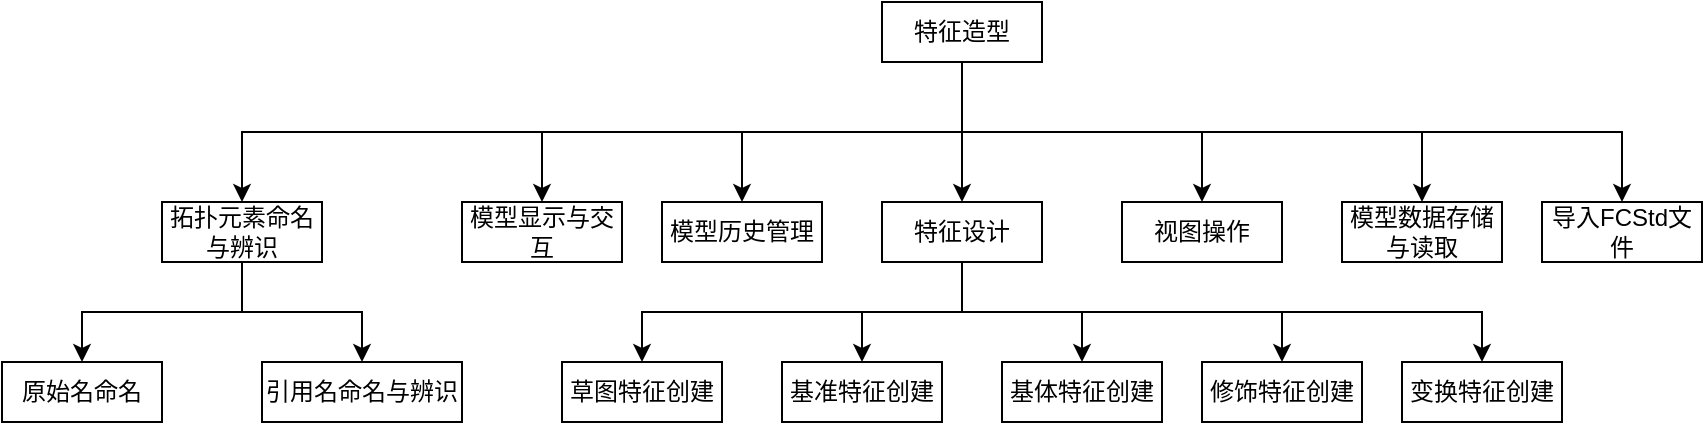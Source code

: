 <mxfile version="21.6.2" type="github">
  <diagram name="第 1 页" id="T1K_SR7KHrtajMiApyoW">
    <mxGraphModel dx="2117" dy="615" grid="1" gridSize="10" guides="1" tooltips="1" connect="1" arrows="1" fold="1" page="1" pageScale="1" pageWidth="827" pageHeight="1169" math="0" shadow="0">
      <root>
        <mxCell id="0" />
        <mxCell id="1" parent="0" />
        <mxCell id="eaz4WbXBE2tJXageCUFm-192" style="edgeStyle=orthogonalEdgeStyle;rounded=0;orthogonalLoop=1;jettySize=auto;html=1;exitX=0.25;exitY=1;exitDx=0;exitDy=0;entryX=0.5;entryY=0;entryDx=0;entryDy=0;" edge="1" parent="1" source="eaz4WbXBE2tJXageCUFm-94" target="eaz4WbXBE2tJXageCUFm-98">
          <mxGeometry relative="1" as="geometry">
            <Array as="points">
              <mxPoint x="160" y="50" />
              <mxPoint x="160" y="85" />
              <mxPoint x="50" y="85" />
            </Array>
          </mxGeometry>
        </mxCell>
        <mxCell id="eaz4WbXBE2tJXageCUFm-94" value="特征造型" style="rounded=0;whiteSpace=wrap;html=1;" vertex="1" parent="1">
          <mxGeometry x="120" y="20" width="80" height="30" as="geometry" />
        </mxCell>
        <mxCell id="eaz4WbXBE2tJXageCUFm-189" style="edgeStyle=orthogonalEdgeStyle;rounded=0;orthogonalLoop=1;jettySize=auto;html=1;entryX=0.5;entryY=0;entryDx=0;entryDy=0;" edge="1" parent="1" source="eaz4WbXBE2tJXageCUFm-96" target="eaz4WbXBE2tJXageCUFm-103">
          <mxGeometry relative="1" as="geometry" />
        </mxCell>
        <mxCell id="eaz4WbXBE2tJXageCUFm-191" style="edgeStyle=orthogonalEdgeStyle;rounded=0;orthogonalLoop=1;jettySize=auto;html=1;" edge="1" parent="1" source="eaz4WbXBE2tJXageCUFm-96" target="eaz4WbXBE2tJXageCUFm-104">
          <mxGeometry relative="1" as="geometry" />
        </mxCell>
        <mxCell id="eaz4WbXBE2tJXageCUFm-96" value="拓扑元素命名与辨识" style="rounded=0;whiteSpace=wrap;html=1;" vertex="1" parent="1">
          <mxGeometry x="-240" y="120" width="80" height="30" as="geometry" />
        </mxCell>
        <mxCell id="eaz4WbXBE2tJXageCUFm-97" value="模型显示与交互" style="rounded=0;whiteSpace=wrap;html=1;" vertex="1" parent="1">
          <mxGeometry x="-90" y="120" width="80" height="30" as="geometry" />
        </mxCell>
        <mxCell id="eaz4WbXBE2tJXageCUFm-98" value="模型历史管理" style="rounded=0;whiteSpace=wrap;html=1;" vertex="1" parent="1">
          <mxGeometry x="10" y="120" width="80" height="30" as="geometry" />
        </mxCell>
        <mxCell id="eaz4WbXBE2tJXageCUFm-99" value="特征设计" style="rounded=0;whiteSpace=wrap;html=1;" vertex="1" parent="1">
          <mxGeometry x="120" y="120" width="80" height="30" as="geometry" />
        </mxCell>
        <mxCell id="eaz4WbXBE2tJXageCUFm-100" value="视图操作" style="rounded=0;whiteSpace=wrap;html=1;" vertex="1" parent="1">
          <mxGeometry x="240" y="120" width="80" height="30" as="geometry" />
        </mxCell>
        <mxCell id="eaz4WbXBE2tJXageCUFm-101" value="模型数据存储与读取" style="rounded=0;whiteSpace=wrap;html=1;" vertex="1" parent="1">
          <mxGeometry x="350" y="120" width="80" height="30" as="geometry" />
        </mxCell>
        <mxCell id="eaz4WbXBE2tJXageCUFm-102" value="导入FCStd文件" style="rounded=0;whiteSpace=wrap;html=1;" vertex="1" parent="1">
          <mxGeometry x="450" y="120" width="80" height="30" as="geometry" />
        </mxCell>
        <mxCell id="eaz4WbXBE2tJXageCUFm-103" value="原始名命名" style="rounded=0;whiteSpace=wrap;html=1;" vertex="1" parent="1">
          <mxGeometry x="-320" y="200" width="80" height="30" as="geometry" />
        </mxCell>
        <mxCell id="eaz4WbXBE2tJXageCUFm-104" value="引用名命名与辨识" style="rounded=0;whiteSpace=wrap;html=1;" vertex="1" parent="1">
          <mxGeometry x="-190" y="200" width="100" height="30" as="geometry" />
        </mxCell>
        <mxCell id="eaz4WbXBE2tJXageCUFm-105" value="基准特征创建" style="rounded=0;whiteSpace=wrap;html=1;" vertex="1" parent="1">
          <mxGeometry x="70" y="200" width="80" height="30" as="geometry" />
        </mxCell>
        <mxCell id="eaz4WbXBE2tJXageCUFm-106" value="草图特征创建" style="rounded=0;whiteSpace=wrap;html=1;" vertex="1" parent="1">
          <mxGeometry x="-40" y="200" width="80" height="30" as="geometry" />
        </mxCell>
        <mxCell id="eaz4WbXBE2tJXageCUFm-107" value="基体特征创建" style="rounded=0;whiteSpace=wrap;html=1;" vertex="1" parent="1">
          <mxGeometry x="180" y="200" width="80" height="30" as="geometry" />
        </mxCell>
        <mxCell id="eaz4WbXBE2tJXageCUFm-108" value="修饰特征创建" style="rounded=0;whiteSpace=wrap;html=1;" vertex="1" parent="1">
          <mxGeometry x="280" y="200" width="80" height="30" as="geometry" />
        </mxCell>
        <mxCell id="eaz4WbXBE2tJXageCUFm-109" value="变换特征创建" style="rounded=0;whiteSpace=wrap;html=1;" vertex="1" parent="1">
          <mxGeometry x="380" y="200" width="80" height="30" as="geometry" />
        </mxCell>
        <mxCell id="eaz4WbXBE2tJXageCUFm-145" value="" style="endArrow=classic;html=1;rounded=0;exitX=0.5;exitY=1;exitDx=0;exitDy=0;entryX=0.5;entryY=0;entryDx=0;entryDy=0;edgeStyle=orthogonalEdgeStyle;" edge="1" parent="1" source="eaz4WbXBE2tJXageCUFm-99" target="eaz4WbXBE2tJXageCUFm-105">
          <mxGeometry width="50" height="50" relative="1" as="geometry">
            <mxPoint x="150" y="210" as="sourcePoint" />
            <mxPoint x="200" y="160" as="targetPoint" />
          </mxGeometry>
        </mxCell>
        <mxCell id="eaz4WbXBE2tJXageCUFm-146" value="" style="endArrow=classic;html=1;rounded=0;exitX=0.5;exitY=1;exitDx=0;exitDy=0;entryX=0.5;entryY=0;entryDx=0;entryDy=0;edgeStyle=orthogonalEdgeStyle;" edge="1" parent="1" source="eaz4WbXBE2tJXageCUFm-99" target="eaz4WbXBE2tJXageCUFm-107">
          <mxGeometry width="50" height="50" relative="1" as="geometry">
            <mxPoint x="170" y="160" as="sourcePoint" />
            <mxPoint x="120" y="210" as="targetPoint" />
          </mxGeometry>
        </mxCell>
        <mxCell id="eaz4WbXBE2tJXageCUFm-147" value="" style="endArrow=classic;html=1;rounded=0;edgeStyle=orthogonalEdgeStyle;exitX=0.5;exitY=1;exitDx=0;exitDy=0;" edge="1" parent="1" source="eaz4WbXBE2tJXageCUFm-99" target="eaz4WbXBE2tJXageCUFm-108">
          <mxGeometry width="50" height="50" relative="1" as="geometry">
            <mxPoint x="210" y="170" as="sourcePoint" />
            <mxPoint x="140" y="230" as="targetPoint" />
          </mxGeometry>
        </mxCell>
        <mxCell id="eaz4WbXBE2tJXageCUFm-148" value="" style="endArrow=classic;html=1;rounded=0;exitX=0.5;exitY=1;exitDx=0;exitDy=0;entryX=0.5;entryY=0;entryDx=0;entryDy=0;edgeStyle=orthogonalEdgeStyle;" edge="1" parent="1" source="eaz4WbXBE2tJXageCUFm-99" target="eaz4WbXBE2tJXageCUFm-109">
          <mxGeometry width="50" height="50" relative="1" as="geometry">
            <mxPoint x="200" y="190" as="sourcePoint" />
            <mxPoint x="150" y="240" as="targetPoint" />
          </mxGeometry>
        </mxCell>
        <mxCell id="eaz4WbXBE2tJXageCUFm-149" value="" style="endArrow=classic;html=1;rounded=0;exitX=0.5;exitY=1;exitDx=0;exitDy=0;entryX=0.5;entryY=0;entryDx=0;entryDy=0;edgeStyle=orthogonalEdgeStyle;" edge="1" parent="1" source="eaz4WbXBE2tJXageCUFm-99" target="eaz4WbXBE2tJXageCUFm-106">
          <mxGeometry width="50" height="50" relative="1" as="geometry">
            <mxPoint x="210" y="200" as="sourcePoint" />
            <mxPoint x="160" y="250" as="targetPoint" />
          </mxGeometry>
        </mxCell>
        <mxCell id="eaz4WbXBE2tJXageCUFm-150" value="" style="endArrow=classic;html=1;rounded=0;edgeStyle=orthogonalEdgeStyle;exitX=0.5;exitY=1;exitDx=0;exitDy=0;entryX=0.5;entryY=0;entryDx=0;entryDy=0;" edge="1" parent="1" source="eaz4WbXBE2tJXageCUFm-94" target="eaz4WbXBE2tJXageCUFm-97">
          <mxGeometry width="50" height="50" relative="1" as="geometry">
            <mxPoint x="-40" y="40" as="sourcePoint" />
            <mxPoint x="-90" y="100" as="targetPoint" />
          </mxGeometry>
        </mxCell>
        <mxCell id="eaz4WbXBE2tJXageCUFm-151" value="" style="endArrow=classic;html=1;rounded=0;exitX=0.5;exitY=1;exitDx=0;exitDy=0;edgeStyle=orthogonalEdgeStyle;" edge="1" parent="1" source="eaz4WbXBE2tJXageCUFm-94" target="eaz4WbXBE2tJXageCUFm-99">
          <mxGeometry width="50" height="50" relative="1" as="geometry">
            <mxPoint x="230" y="220" as="sourcePoint" />
            <mxPoint x="180" y="270" as="targetPoint" />
          </mxGeometry>
        </mxCell>
        <mxCell id="eaz4WbXBE2tJXageCUFm-152" value="" style="endArrow=classic;html=1;rounded=0;exitX=0.5;exitY=1;exitDx=0;exitDy=0;edgeStyle=orthogonalEdgeStyle;" edge="1" parent="1" source="eaz4WbXBE2tJXageCUFm-94" target="eaz4WbXBE2tJXageCUFm-100">
          <mxGeometry width="50" height="50" relative="1" as="geometry">
            <mxPoint x="240" y="230" as="sourcePoint" />
            <mxPoint x="190" y="280" as="targetPoint" />
          </mxGeometry>
        </mxCell>
        <mxCell id="eaz4WbXBE2tJXageCUFm-153" value="" style="endArrow=classic;html=1;rounded=0;exitX=0.5;exitY=1;exitDx=0;exitDy=0;entryX=0.5;entryY=0;entryDx=0;entryDy=0;edgeStyle=orthogonalEdgeStyle;" edge="1" parent="1" source="eaz4WbXBE2tJXageCUFm-94" target="eaz4WbXBE2tJXageCUFm-101">
          <mxGeometry width="50" height="50" relative="1" as="geometry">
            <mxPoint x="250" y="240" as="sourcePoint" />
            <mxPoint x="200" y="290" as="targetPoint" />
          </mxGeometry>
        </mxCell>
        <mxCell id="eaz4WbXBE2tJXageCUFm-154" value="" style="endArrow=classic;html=1;rounded=0;exitX=0.5;exitY=1;exitDx=0;exitDy=0;edgeStyle=orthogonalEdgeStyle;" edge="1" parent="1" source="eaz4WbXBE2tJXageCUFm-94" target="eaz4WbXBE2tJXageCUFm-102">
          <mxGeometry width="50" height="50" relative="1" as="geometry">
            <mxPoint x="260" y="250" as="sourcePoint" />
            <mxPoint x="210" y="300" as="targetPoint" />
          </mxGeometry>
        </mxCell>
        <mxCell id="eaz4WbXBE2tJXageCUFm-155" value="" style="endArrow=classic;html=1;rounded=0;exitX=0.5;exitY=1;exitDx=0;exitDy=0;entryX=0.5;entryY=0;entryDx=0;entryDy=0;edgeStyle=orthogonalEdgeStyle;" edge="1" parent="1" source="eaz4WbXBE2tJXageCUFm-94" target="eaz4WbXBE2tJXageCUFm-96">
          <mxGeometry width="50" height="50" relative="1" as="geometry">
            <mxPoint x="270" y="260" as="sourcePoint" />
            <mxPoint x="220" y="310" as="targetPoint" />
          </mxGeometry>
        </mxCell>
      </root>
    </mxGraphModel>
  </diagram>
</mxfile>

